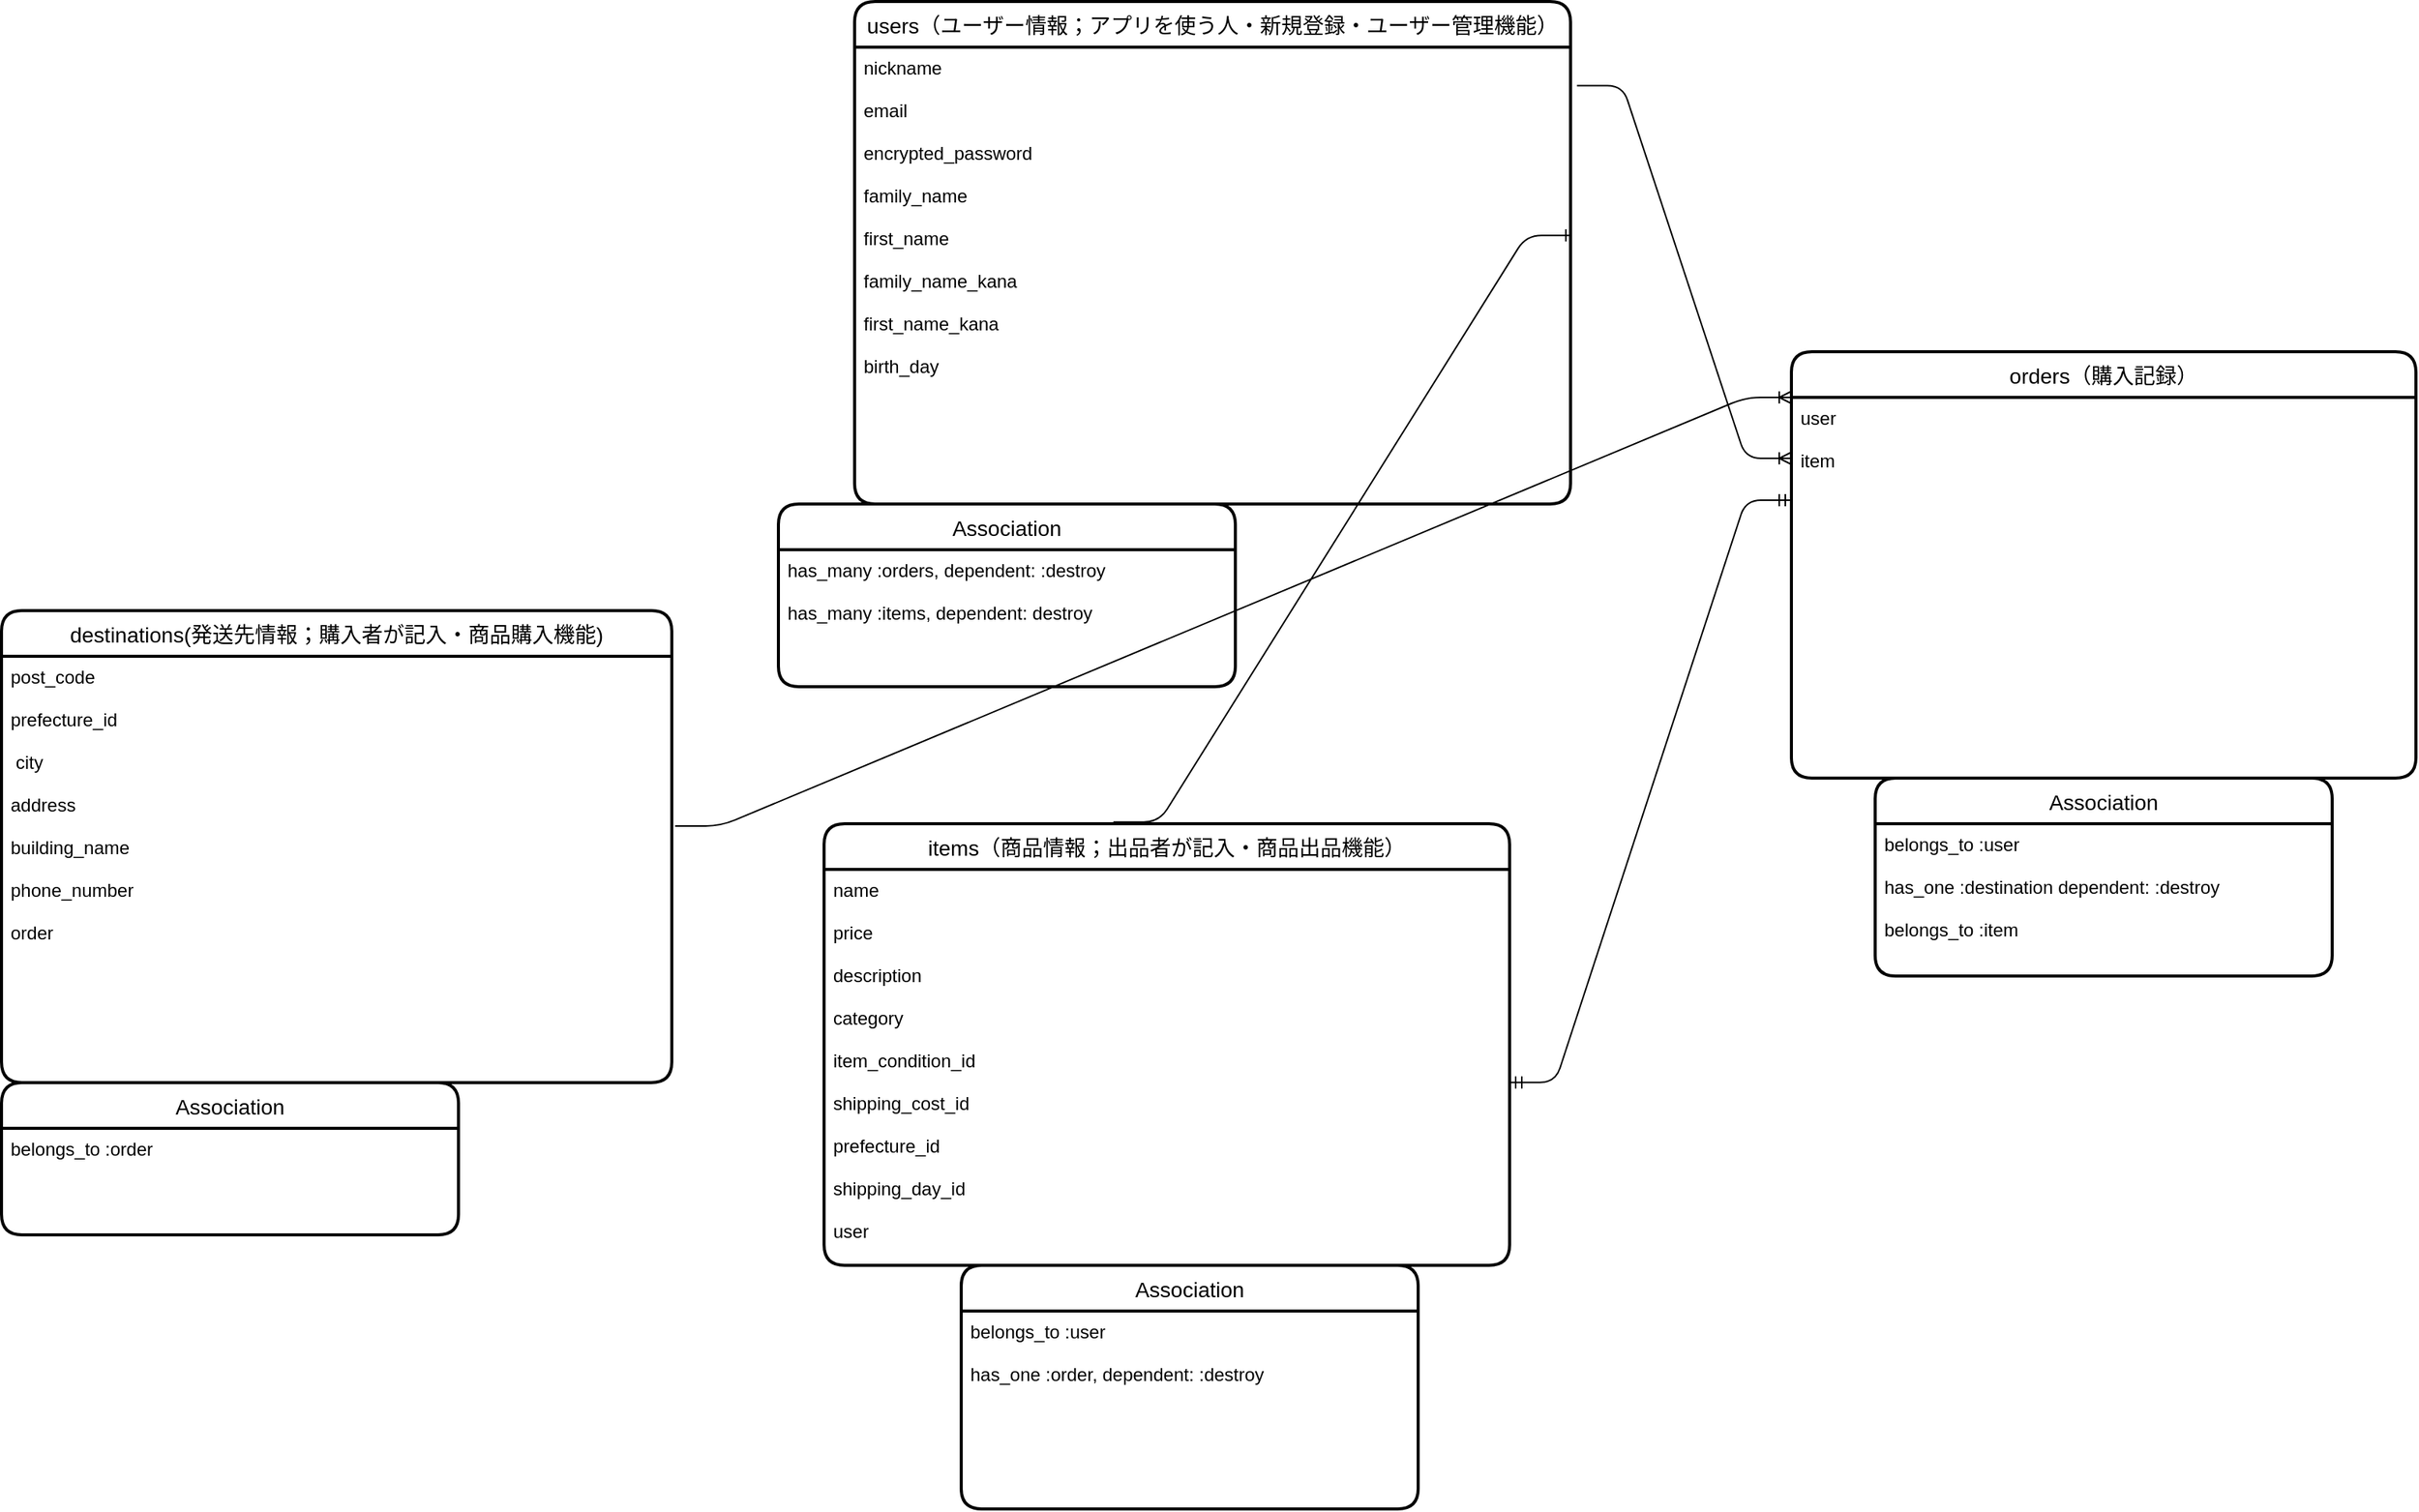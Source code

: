 <mxfile>
    <diagram id="RpeHlHaFE2gyfu1-urLa" name="ページ1">
        <mxGraphModel dx="1315" dy="1911" grid="1" gridSize="10" guides="1" tooltips="1" connect="1" arrows="1" fold="1" page="1" pageScale="1" pageWidth="827" pageHeight="1169" math="0" shadow="0">
            <root>
                <mxCell id="0"/>
                <mxCell id="1" parent="0"/>
                <mxCell id="43" value="orders（購入記録）" style="swimlane;childLayout=stackLayout;horizontal=1;startSize=30;horizontalStack=0;rounded=1;fontSize=14;fontStyle=0;strokeWidth=2;resizeParent=0;resizeLast=1;shadow=0;dashed=0;align=center;" parent="1" vertex="1">
                    <mxGeometry x="395" y="-930" width="410" height="280" as="geometry"/>
                </mxCell>
                <mxCell id="44" value="user&#10;&#10;item&#10;&#10;" style="align=left;strokeColor=none;fillColor=none;spacingLeft=4;fontSize=12;verticalAlign=top;resizable=0;rotatable=0;part=1;" parent="43" vertex="1">
                    <mxGeometry y="30" width="410" height="90" as="geometry"/>
                </mxCell>
                <mxCell id="174" value="&#10;&#10;" style="align=left;strokeColor=none;fillColor=none;spacingLeft=4;fontSize=12;verticalAlign=top;resizable=0;rotatable=0;part=1;" parent="43" vertex="1">
                    <mxGeometry y="120" width="410" height="160" as="geometry"/>
                </mxCell>
                <mxCell id="55" value="items（商品情報；出品者が記入・商品出品機能）" style="swimlane;childLayout=stackLayout;horizontal=1;startSize=30;horizontalStack=0;rounded=1;fontSize=14;fontStyle=0;strokeWidth=2;resizeParent=0;resizeLast=1;shadow=0;dashed=0;align=center;" parent="1" vertex="1">
                    <mxGeometry x="-240" y="-620" width="450" height="290" as="geometry"/>
                </mxCell>
                <mxCell id="172" value="name&#10;&#10;price&#10;&#10;description&#10;&#10;category           &#10;&#10;item_condition_id&#10;     &#10;shipping_cost_id&#10;&#10;prefecture_id&#10;&#10;shipping_day_id&#10; &#10;user               &#10;&#10;&#10;&#10;" style="align=left;strokeColor=none;fillColor=none;spacingLeft=4;fontSize=12;verticalAlign=top;resizable=0;rotatable=0;part=1;" parent="55" vertex="1">
                    <mxGeometry y="30" width="450" height="260" as="geometry"/>
                </mxCell>
                <mxCell id="57" value="destinations(発送先情報；購入者が記入・商品購入機能)" style="swimlane;childLayout=stackLayout;horizontal=1;startSize=30;horizontalStack=0;rounded=1;fontSize=14;fontStyle=0;strokeWidth=2;resizeParent=0;resizeLast=1;shadow=0;dashed=0;align=center;" parent="1" vertex="1">
                    <mxGeometry x="-780" y="-760" width="440" height="310" as="geometry"/>
                </mxCell>
                <mxCell id="58" value="post_code&#10;&#10;prefecture_id&#10;&#10; city  &#10;&#10;address &#10;          &#10;building_name&#10;      &#10;phone_number&#10;      &#10;order&#10;&#10;&#10;&#10;&#10;" style="align=left;strokeColor=none;fillColor=none;spacingLeft=4;fontSize=12;verticalAlign=top;resizable=0;rotatable=0;part=1;" parent="57" vertex="1">
                    <mxGeometry y="30" width="440" height="280" as="geometry"/>
                </mxCell>
                <mxCell id="59" value="users（ユーザー情報；アプリを使う人・新規登録・ユーザー管理機能）" style="swimlane;childLayout=stackLayout;horizontal=1;startSize=30;horizontalStack=0;rounded=1;fontSize=14;fontStyle=0;strokeWidth=2;resizeParent=0;resizeLast=1;shadow=0;dashed=0;align=center;" parent="1" vertex="1">
                    <mxGeometry x="-220" y="-1160" width="470" height="330" as="geometry"/>
                </mxCell>
                <mxCell id="60" value="nickname&#10;&#10;email&#10;&#10;encrypted_password&#10;&#10;family_name&#10;&#10;first_name&#10;&#10;family_name_kana&#10;&#10;first_name_kana&#10;&#10;birth_day&#10;&#10;" style="align=left;strokeColor=none;fillColor=none;spacingLeft=4;fontSize=12;verticalAlign=top;resizable=0;rotatable=0;part=1;" parent="59" vertex="1">
                    <mxGeometry y="30" width="470" height="300" as="geometry"/>
                </mxCell>
                <mxCell id="137" value="Association" style="swimlane;childLayout=stackLayout;horizontal=1;startSize=30;horizontalStack=0;rounded=1;fontSize=14;fontStyle=0;strokeWidth=2;resizeParent=0;resizeLast=1;shadow=0;dashed=0;align=center;" parent="1" vertex="1">
                    <mxGeometry x="-270" y="-830" width="300" height="120" as="geometry"/>
                </mxCell>
                <mxCell id="138" value="has_many :orders, dependent: :destroy&#10;&#10;has_many :items, dependent: destroy" style="align=left;strokeColor=none;fillColor=none;spacingLeft=4;fontSize=12;verticalAlign=top;resizable=0;rotatable=0;part=1;" parent="137" vertex="1">
                    <mxGeometry y="30" width="300" height="90" as="geometry"/>
                </mxCell>
                <mxCell id="141" value="Association" style="swimlane;childLayout=stackLayout;horizontal=1;startSize=30;horizontalStack=0;rounded=1;fontSize=14;fontStyle=0;strokeWidth=2;resizeParent=0;resizeLast=1;shadow=0;dashed=0;align=center;" parent="1" vertex="1">
                    <mxGeometry x="450" y="-650" width="300" height="130" as="geometry"/>
                </mxCell>
                <mxCell id="142" value="belongs_to :user&#10;&#10;has_one :destination dependent: :destroy&#10;&#10;belongs_to :item" style="align=left;strokeColor=none;fillColor=none;spacingLeft=4;fontSize=12;verticalAlign=top;resizable=0;rotatable=0;part=1;" parent="141" vertex="1">
                    <mxGeometry y="30" width="300" height="100" as="geometry"/>
                </mxCell>
                <mxCell id="144" value="Association" style="swimlane;childLayout=stackLayout;horizontal=1;startSize=30;horizontalStack=0;rounded=1;fontSize=14;fontStyle=0;strokeWidth=2;resizeParent=0;resizeLast=1;shadow=0;dashed=0;align=center;" parent="1" vertex="1">
                    <mxGeometry x="-150" y="-330" width="300" height="160" as="geometry"/>
                </mxCell>
                <mxCell id="145" value="belongs_to :user &#10;&#10;has_one :order, dependent: :destroy" style="align=left;strokeColor=none;fillColor=none;spacingLeft=4;fontSize=12;verticalAlign=top;resizable=0;rotatable=0;part=1;" parent="144" vertex="1">
                    <mxGeometry y="30" width="300" height="130" as="geometry"/>
                </mxCell>
                <mxCell id="156" value="" style="edgeStyle=entityRelationEdgeStyle;fontSize=12;html=1;endArrow=ERoneToMany;exitX=1.009;exitY=0.084;exitDx=0;exitDy=0;exitPerimeter=0;entryX=0;entryY=0.25;entryDx=0;entryDy=0;" parent="1" source="60" target="43" edge="1">
                    <mxGeometry width="100" height="100" relative="1" as="geometry">
                        <mxPoint x="60" y="-510" as="sourcePoint"/>
                        <mxPoint x="160" y="-610" as="targetPoint"/>
                    </mxGeometry>
                </mxCell>
                <mxCell id="162" value="" style="edgeStyle=entityRelationEdgeStyle;fontSize=12;html=1;endArrow=ERone;endFill=1;exitX=0.422;exitY=-0.004;exitDx=0;exitDy=0;exitPerimeter=0;entryX=1.002;entryY=0.412;entryDx=0;entryDy=0;entryPerimeter=0;" parent="1" source="55" target="60" edge="1">
                    <mxGeometry width="100" height="100" relative="1" as="geometry">
                        <mxPoint x="160" y="-250" as="sourcePoint"/>
                        <mxPoint x="260" y="-350" as="targetPoint"/>
                    </mxGeometry>
                </mxCell>
                <mxCell id="163" value="" style="edgeStyle=entityRelationEdgeStyle;fontSize=12;html=1;endArrow=ERmandOne;startArrow=ERmandOne;exitX=1;exitY=0.538;exitDx=0;exitDy=0;entryX=0;entryY=0.75;entryDx=0;entryDy=0;exitPerimeter=0;" parent="1" source="172" target="44" edge="1">
                    <mxGeometry width="100" height="100" relative="1" as="geometry">
                        <mxPoint x="210" y="-185" as="sourcePoint"/>
                        <mxPoint x="500" y="-220" as="targetPoint"/>
                    </mxGeometry>
                </mxCell>
                <mxCell id="166" value="" style="edgeStyle=entityRelationEdgeStyle;fontSize=12;html=1;endArrow=ERoneToMany;exitX=1.005;exitY=0.398;exitDx=0;exitDy=0;exitPerimeter=0;entryX=0;entryY=0;entryDx=0;entryDy=0;" parent="1" source="58" target="44" edge="1">
                    <mxGeometry width="100" height="100" relative="1" as="geometry">
                        <mxPoint x="-30" y="-130" as="sourcePoint"/>
                        <mxPoint x="70" y="-230" as="targetPoint"/>
                    </mxGeometry>
                </mxCell>
                <mxCell id="169" value="Association" style="swimlane;childLayout=stackLayout;horizontal=1;startSize=30;horizontalStack=0;rounded=1;fontSize=14;fontStyle=0;strokeWidth=2;resizeParent=0;resizeLast=1;shadow=0;dashed=0;align=center;" parent="1" vertex="1">
                    <mxGeometry x="-780" y="-450" width="300" height="100" as="geometry"/>
                </mxCell>
                <mxCell id="170" value="belongs_to :order" style="align=left;strokeColor=none;fillColor=none;spacingLeft=4;fontSize=12;verticalAlign=top;resizable=0;rotatable=0;part=1;" parent="169" vertex="1">
                    <mxGeometry y="30" width="300" height="70" as="geometry"/>
                </mxCell>
            </root>
        </mxGraphModel>
    </diagram>
</mxfile>